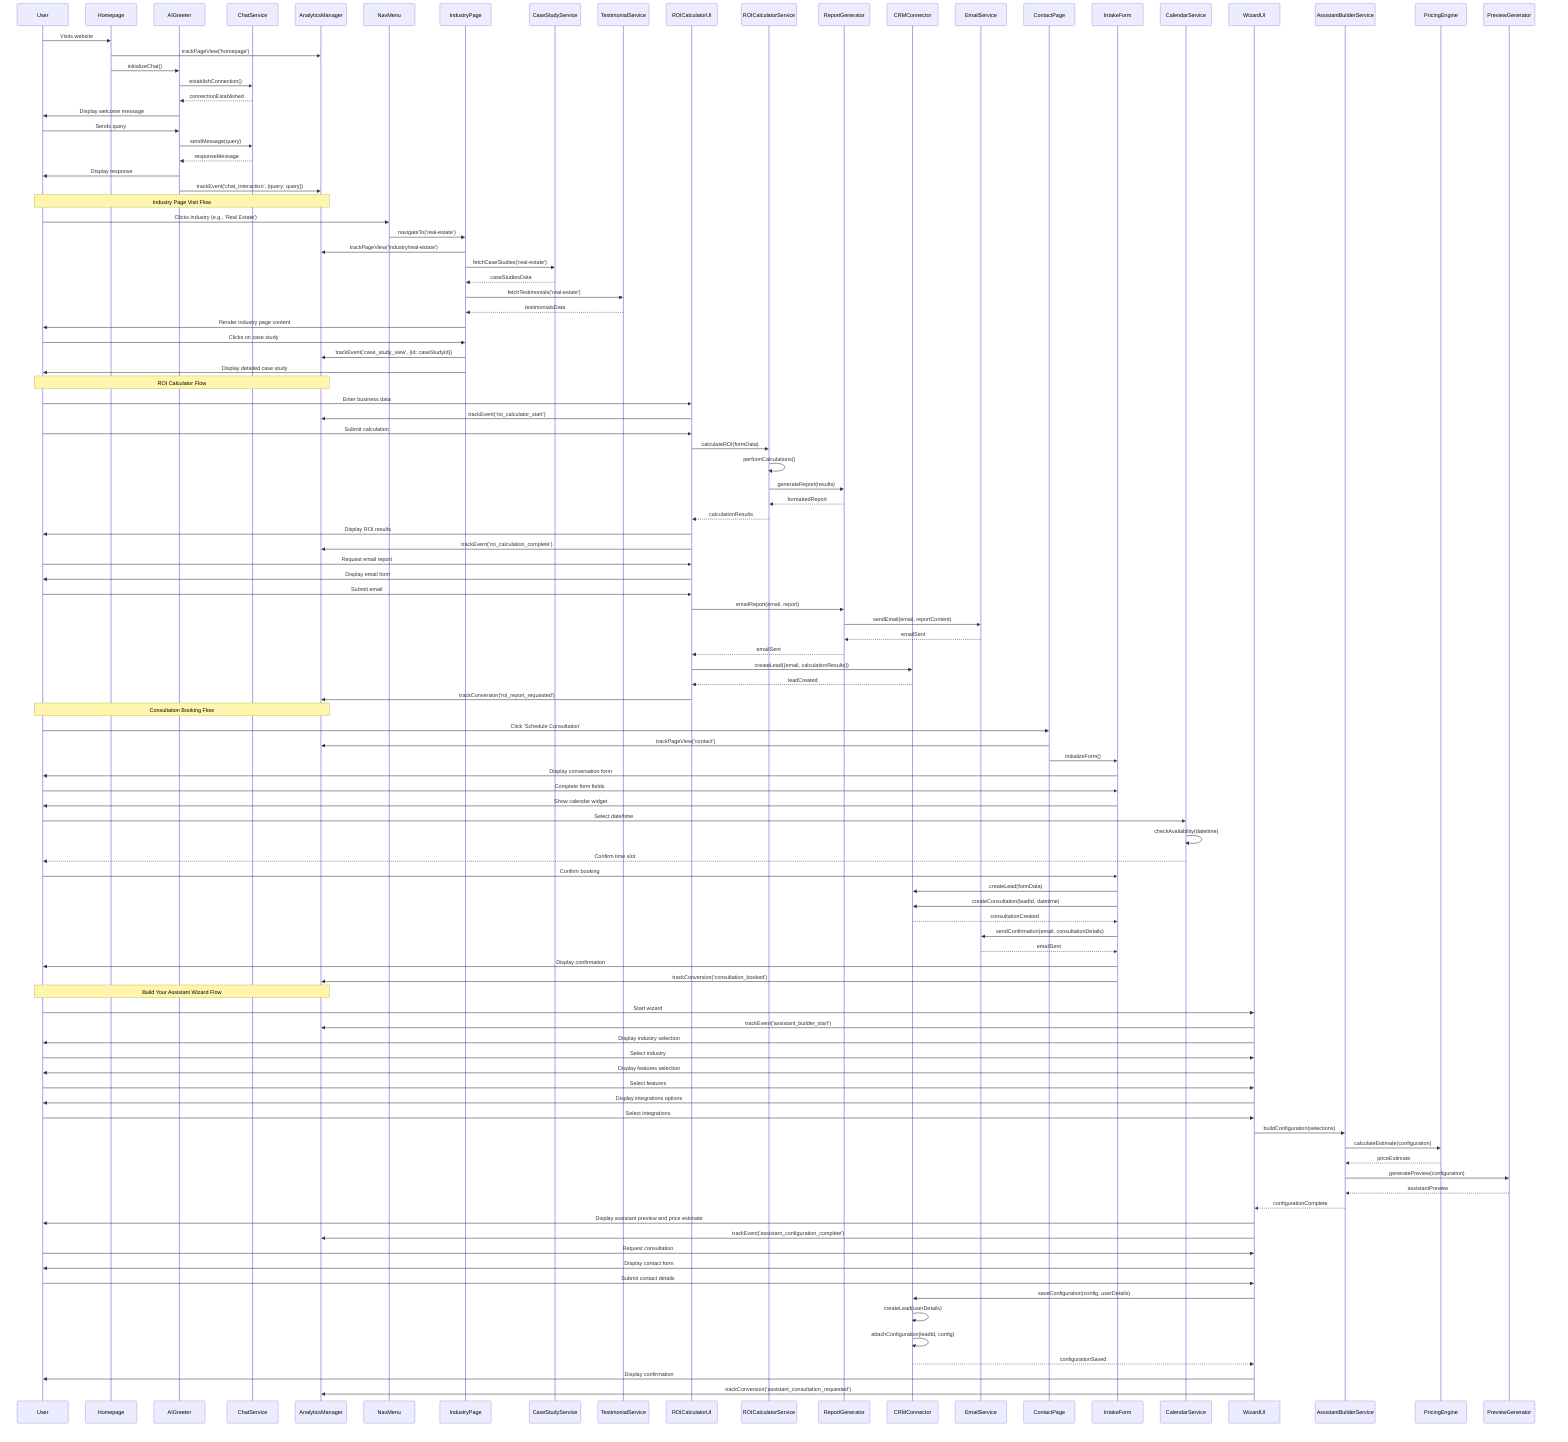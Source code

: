 sequenceDiagram
    participant User
    participant Homepage
    participant AIGreeter
    participant ChatService
    participant AnalyticsManager

    User->>Homepage: Visits website
    Homepage->>AnalyticsManager: trackPageView('homepage')
    Homepage->>AIGreeter: initializeChat()
    AIGreeter->>ChatService: establishConnection()
    ChatService-->>AIGreeter: connectionEstablished
    AIGreeter->>User: Display welcome message
    User->>AIGreeter: Sends query
    AIGreeter->>ChatService: sendMessage(query)
    ChatService-->>AIGreeter: responseMessage
    AIGreeter->>User: Display response
    AIGreeter->>AnalyticsManager: trackEvent('chat_interaction', {query: query})

    Note over User,AnalyticsManager: Industry Page Visit Flow
    
    participant NavMenu
    participant IndustryPage
    participant CaseStudyService
    participant TestimonialService
    
    User->>NavMenu: Clicks industry (e.g., 'Real Estate')
    NavMenu->>IndustryPage: navigateTo('real-estate')
    IndustryPage->>AnalyticsManager: trackPageView('industry/real-estate')
    IndustryPage->>CaseStudyService: fetchCaseStudies('real-estate')
    CaseStudyService-->>IndustryPage: caseStudiesData
    IndustryPage->>TestimonialService: fetchTestimonials('real-estate')
    TestimonialService-->>IndustryPage: testimonialsData
    IndustryPage->>User: Render industry page content
    User->>IndustryPage: Clicks on case study
    IndustryPage->>AnalyticsManager: trackEvent('case_study_view', {id: caseStudyId})
    IndustryPage->>User: Display detailed case study

    Note over User,AnalyticsManager: ROI Calculator Flow
    
    participant ROICalculatorUI
    participant ROICalculatorService
    participant ReportGenerator
    participant CRMConnector
    participant EmailService
    
    User->>ROICalculatorUI: Enter business data
    ROICalculatorUI->>AnalyticsManager: trackEvent('roi_calculator_start')
    User->>ROICalculatorUI: Submit calculation
    ROICalculatorUI->>ROICalculatorService: calculateROI(formData)
    ROICalculatorService->>ROICalculatorService: performCalculations()
    ROICalculatorService->>ReportGenerator: generateReport(results)
    ReportGenerator-->>ROICalculatorService: formattedReport
    ROICalculatorService-->>ROICalculatorUI: calculationResults
    ROICalculatorUI->>User: Display ROI results
    ROICalculatorUI->>AnalyticsManager: trackEvent('roi_calculation_complete')
    User->>ROICalculatorUI: Request email report
    ROICalculatorUI->>User: Display email form
    User->>ROICalculatorUI: Submit email
    ROICalculatorUI->>ReportGenerator: emailReport(email, report)
    ReportGenerator->>EmailService: sendEmail(email, reportContent)
    EmailService-->>ReportGenerator: emailSent
    ReportGenerator-->>ROICalculatorUI: emailSent
    ROICalculatorUI->>CRMConnector: createLead({email, calculationResults})
    CRMConnector-->>ROICalculatorUI: leadCreated
    ROICalculatorUI->>AnalyticsManager: trackConversion('roi_report_requested')

    Note over User,AnalyticsManager: Consultation Booking Flow
    
    participant ContactPage
    participant IntakeForm
    participant CalendarService
    
    User->>ContactPage: Click 'Schedule Consultation'
    ContactPage->>AnalyticsManager: trackPageView('contact')
    ContactPage->>IntakeForm: initializeForm()
    IntakeForm->>User: Display conversation form
    User->>IntakeForm: Complete form fields
    IntakeForm->>User: Show calendar widget
    User->>CalendarService: Select date/time
    CalendarService->>CalendarService: checkAvailability(datetime)
    CalendarService-->>User: Confirm time slot
    User->>IntakeForm: Confirm booking
    IntakeForm->>CRMConnector: createLead(formData)
    IntakeForm->>CRMConnector: createConsultation(leadId, datetime)
    CRMConnector-->>IntakeForm: consultationCreated
    IntakeForm->>EmailService: sendConfirmation(email, consultationDetails)
    EmailService-->>IntakeForm: emailSent
    IntakeForm->>User: Display confirmation
    IntakeForm->>AnalyticsManager: trackConversion('consultation_booked')

    Note over User,AnalyticsManager: Build Your Assistant Wizard Flow
    
    participant WizardUI
    participant AssistantBuilderService
    participant PricingEngine
    participant PreviewGenerator
    
    User->>WizardUI: Start wizard
    WizardUI->>AnalyticsManager: trackEvent('assistant_builder_start')
    WizardUI->>User: Display industry selection
    User->>WizardUI: Select industry
    WizardUI->>User: Display features selection
    User->>WizardUI: Select features
    WizardUI->>User: Display integrations options
    User->>WizardUI: Select integrations
    WizardUI->>AssistantBuilderService: buildConfiguration(selections)
    AssistantBuilderService->>PricingEngine: calculateEstimate(configuration)
    PricingEngine-->>AssistantBuilderService: priceEstimate
    AssistantBuilderService->>PreviewGenerator: generatePreview(configuration)
    PreviewGenerator-->>AssistantBuilderService: assistantPreview
    AssistantBuilderService-->>WizardUI: configurationComplete
    WizardUI->>User: Display assistant preview and price estimate
    WizardUI->>AnalyticsManager: trackEvent('assistant_configuration_complete')
    User->>WizardUI: Request consultation
    WizardUI->>User: Display contact form
    User->>WizardUI: Submit contact details
    WizardUI->>CRMConnector: saveConfiguration(config, userDetails)
    CRMConnector->>CRMConnector: createLead(userDetails)
    CRMConnector->>CRMConnector: attachConfiguration(leadId, config)
    CRMConnector-->>WizardUI: configurationSaved
    WizardUI->>User: Display confirmation
    WizardUI->>AnalyticsManager: trackConversion('assistant_consultation_requested')